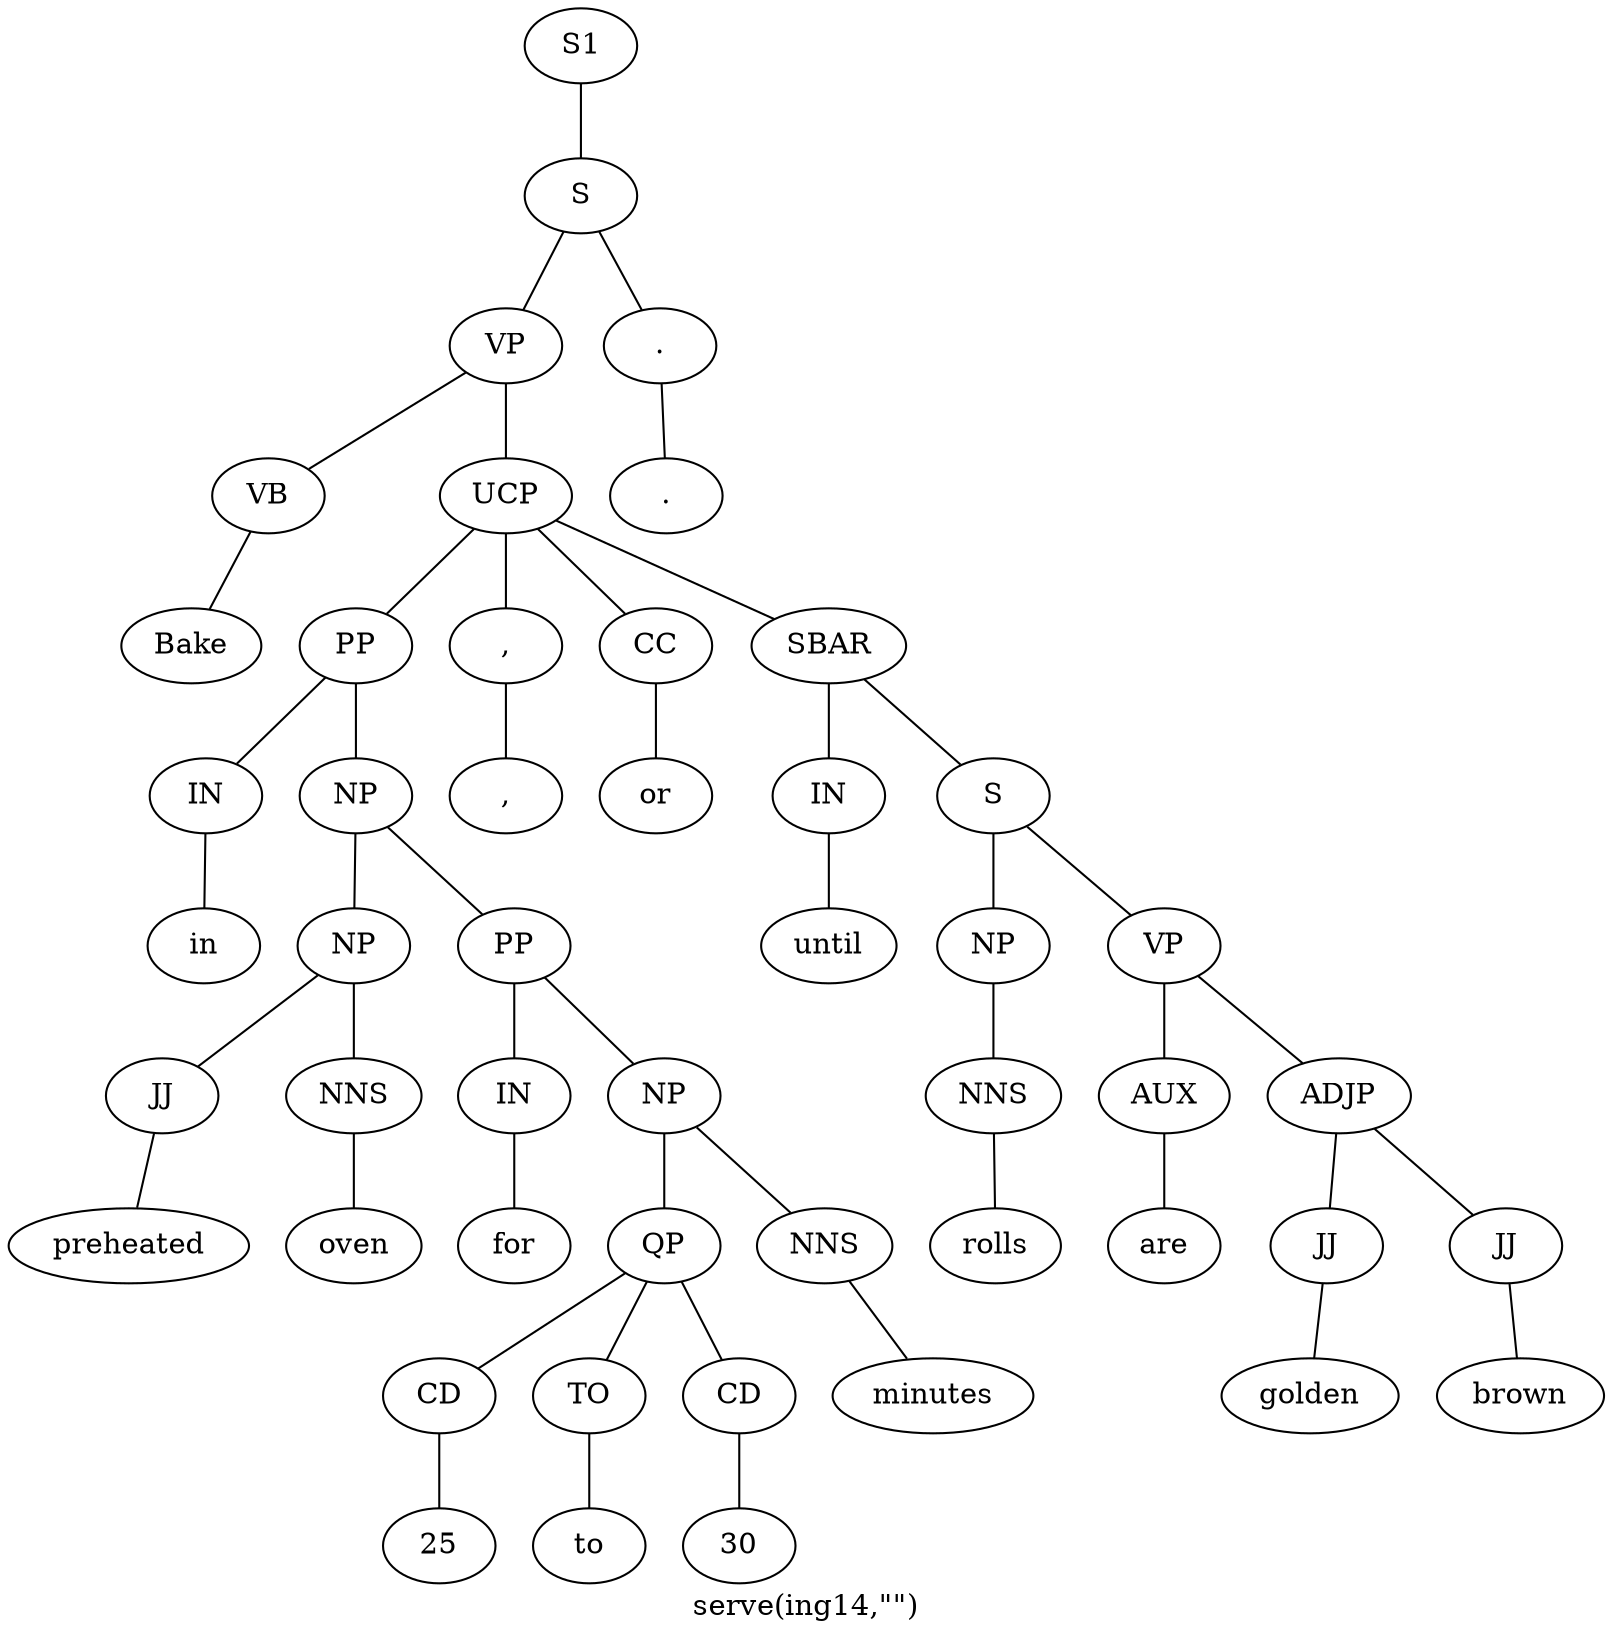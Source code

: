 graph SyntaxGraph {
	label = "serve(ing14,\"\")";
	Node0 [label="S1"];
	Node1 [label="S"];
	Node2 [label="VP"];
	Node3 [label="VB"];
	Node4 [label="Bake"];
	Node5 [label="UCP"];
	Node6 [label="PP"];
	Node7 [label="IN"];
	Node8 [label="in"];
	Node9 [label="NP"];
	Node10 [label="NP"];
	Node11 [label="JJ"];
	Node12 [label="preheated"];
	Node13 [label="NNS"];
	Node14 [label="oven"];
	Node15 [label="PP"];
	Node16 [label="IN"];
	Node17 [label="for"];
	Node18 [label="NP"];
	Node19 [label="QP"];
	Node20 [label="CD"];
	Node21 [label="25"];
	Node22 [label="TO"];
	Node23 [label="to"];
	Node24 [label="CD"];
	Node25 [label="30"];
	Node26 [label="NNS"];
	Node27 [label="minutes"];
	Node28 [label=","];
	Node29 [label=","];
	Node30 [label="CC"];
	Node31 [label="or"];
	Node32 [label="SBAR"];
	Node33 [label="IN"];
	Node34 [label="until"];
	Node35 [label="S"];
	Node36 [label="NP"];
	Node37 [label="NNS"];
	Node38 [label="rolls"];
	Node39 [label="VP"];
	Node40 [label="AUX"];
	Node41 [label="are"];
	Node42 [label="ADJP"];
	Node43 [label="JJ"];
	Node44 [label="golden"];
	Node45 [label="JJ"];
	Node46 [label="brown"];
	Node47 [label="."];
	Node48 [label="."];

	Node0 -- Node1;
	Node1 -- Node2;
	Node1 -- Node47;
	Node2 -- Node3;
	Node2 -- Node5;
	Node3 -- Node4;
	Node5 -- Node6;
	Node5 -- Node28;
	Node5 -- Node30;
	Node5 -- Node32;
	Node6 -- Node7;
	Node6 -- Node9;
	Node7 -- Node8;
	Node9 -- Node10;
	Node9 -- Node15;
	Node10 -- Node11;
	Node10 -- Node13;
	Node11 -- Node12;
	Node13 -- Node14;
	Node15 -- Node16;
	Node15 -- Node18;
	Node16 -- Node17;
	Node18 -- Node19;
	Node18 -- Node26;
	Node19 -- Node20;
	Node19 -- Node22;
	Node19 -- Node24;
	Node20 -- Node21;
	Node22 -- Node23;
	Node24 -- Node25;
	Node26 -- Node27;
	Node28 -- Node29;
	Node30 -- Node31;
	Node32 -- Node33;
	Node32 -- Node35;
	Node33 -- Node34;
	Node35 -- Node36;
	Node35 -- Node39;
	Node36 -- Node37;
	Node37 -- Node38;
	Node39 -- Node40;
	Node39 -- Node42;
	Node40 -- Node41;
	Node42 -- Node43;
	Node42 -- Node45;
	Node43 -- Node44;
	Node45 -- Node46;
	Node47 -- Node48;
}